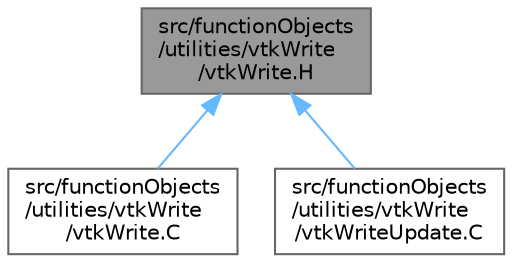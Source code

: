 digraph "src/functionObjects/utilities/vtkWrite/vtkWrite.H"
{
 // LATEX_PDF_SIZE
  bgcolor="transparent";
  edge [fontname=Helvetica,fontsize=10,labelfontname=Helvetica,labelfontsize=10];
  node [fontname=Helvetica,fontsize=10,shape=box,height=0.2,width=0.4];
  Node1 [id="Node000001",label="src/functionObjects\l/utilities/vtkWrite\l/vtkWrite.H",height=0.2,width=0.4,color="gray40", fillcolor="grey60", style="filled", fontcolor="black",tooltip=" "];
  Node1 -> Node2 [id="edge1_Node000001_Node000002",dir="back",color="steelblue1",style="solid",tooltip=" "];
  Node2 [id="Node000002",label="src/functionObjects\l/utilities/vtkWrite\l/vtkWrite.C",height=0.2,width=0.4,color="grey40", fillcolor="white", style="filled",URL="$vtkWrite_8C.html",tooltip=" "];
  Node1 -> Node3 [id="edge2_Node000001_Node000003",dir="back",color="steelblue1",style="solid",tooltip=" "];
  Node3 [id="Node000003",label="src/functionObjects\l/utilities/vtkWrite\l/vtkWriteUpdate.C",height=0.2,width=0.4,color="grey40", fillcolor="white", style="filled",URL="$vtkWriteUpdate_8C.html",tooltip=" "];
}
